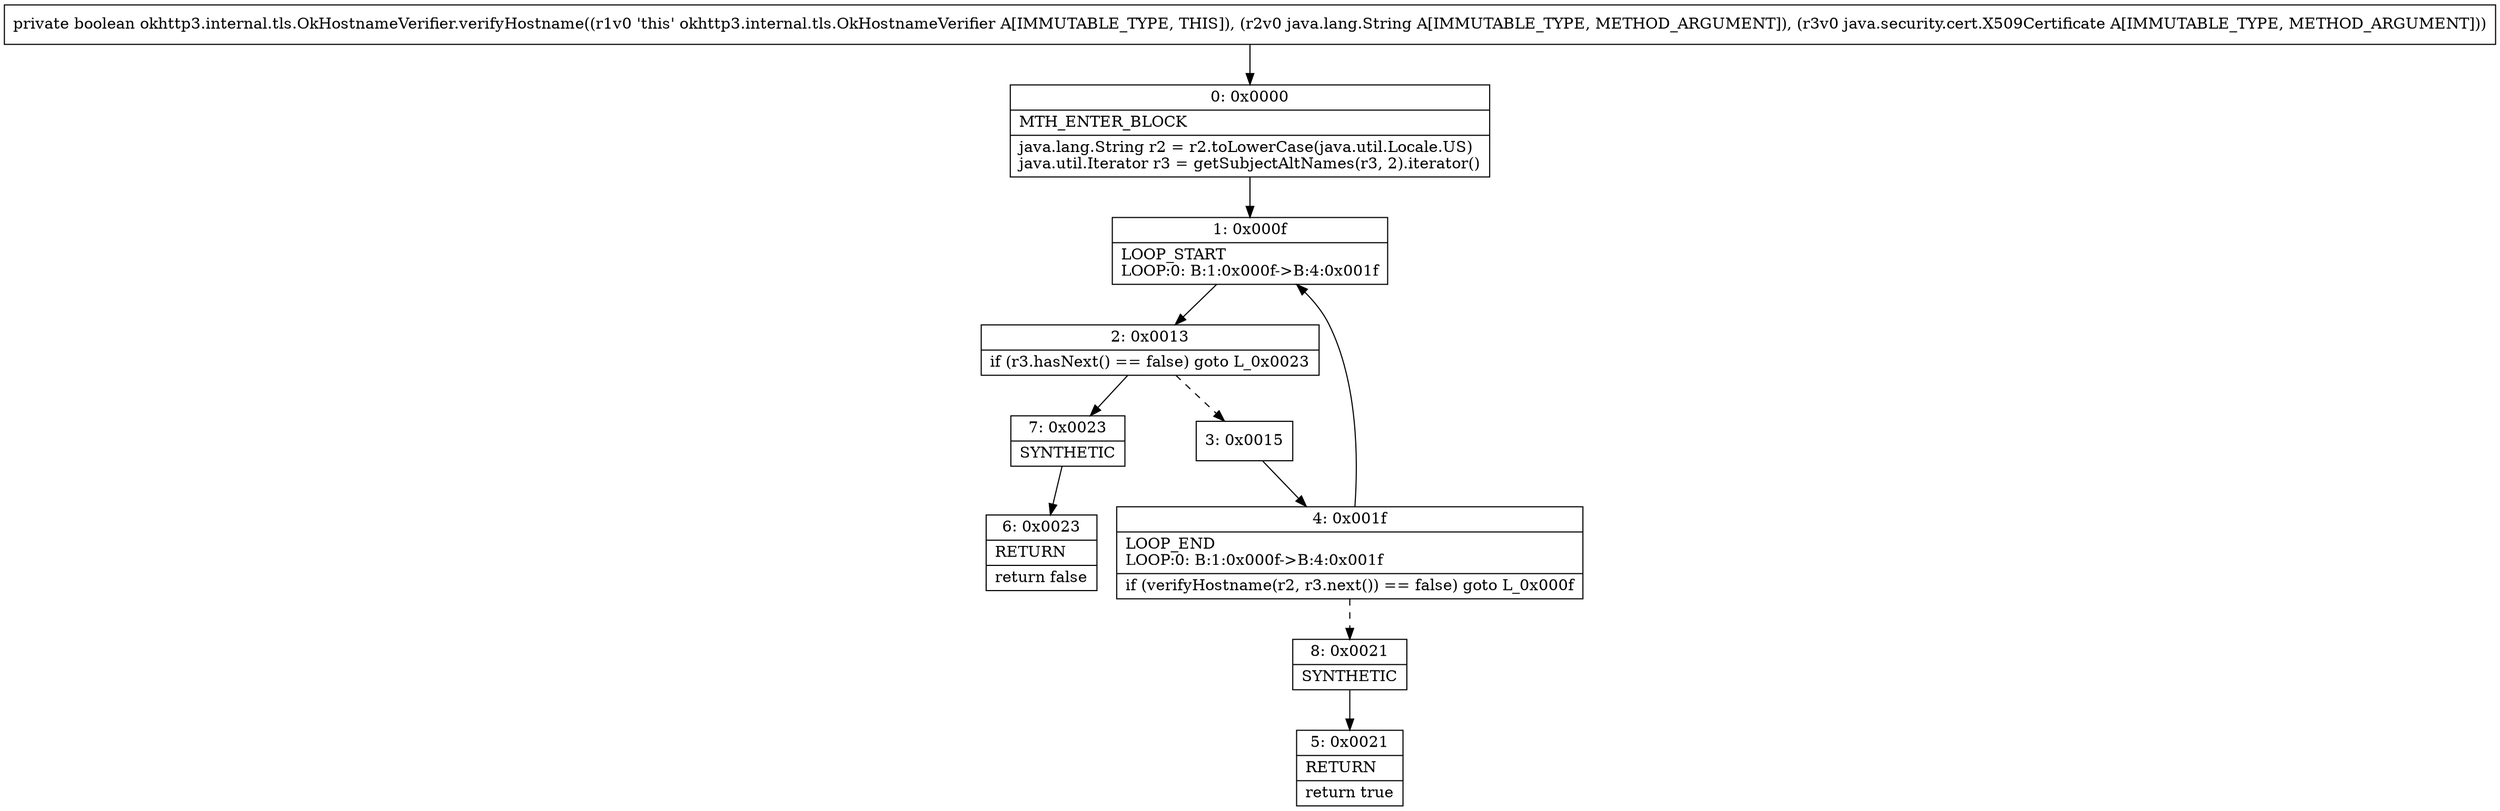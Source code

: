 digraph "CFG forokhttp3.internal.tls.OkHostnameVerifier.verifyHostname(Ljava\/lang\/String;Ljava\/security\/cert\/X509Certificate;)Z" {
Node_0 [shape=record,label="{0\:\ 0x0000|MTH_ENTER_BLOCK\l|java.lang.String r2 = r2.toLowerCase(java.util.Locale.US)\ljava.util.Iterator r3 = getSubjectAltNames(r3, 2).iterator()\l}"];
Node_1 [shape=record,label="{1\:\ 0x000f|LOOP_START\lLOOP:0: B:1:0x000f\-\>B:4:0x001f\l}"];
Node_2 [shape=record,label="{2\:\ 0x0013|if (r3.hasNext() == false) goto L_0x0023\l}"];
Node_3 [shape=record,label="{3\:\ 0x0015}"];
Node_4 [shape=record,label="{4\:\ 0x001f|LOOP_END\lLOOP:0: B:1:0x000f\-\>B:4:0x001f\l|if (verifyHostname(r2, r3.next()) == false) goto L_0x000f\l}"];
Node_5 [shape=record,label="{5\:\ 0x0021|RETURN\l|return true\l}"];
Node_6 [shape=record,label="{6\:\ 0x0023|RETURN\l|return false\l}"];
Node_7 [shape=record,label="{7\:\ 0x0023|SYNTHETIC\l}"];
Node_8 [shape=record,label="{8\:\ 0x0021|SYNTHETIC\l}"];
MethodNode[shape=record,label="{private boolean okhttp3.internal.tls.OkHostnameVerifier.verifyHostname((r1v0 'this' okhttp3.internal.tls.OkHostnameVerifier A[IMMUTABLE_TYPE, THIS]), (r2v0 java.lang.String A[IMMUTABLE_TYPE, METHOD_ARGUMENT]), (r3v0 java.security.cert.X509Certificate A[IMMUTABLE_TYPE, METHOD_ARGUMENT])) }"];
MethodNode -> Node_0;
Node_0 -> Node_1;
Node_1 -> Node_2;
Node_2 -> Node_3[style=dashed];
Node_2 -> Node_7;
Node_3 -> Node_4;
Node_4 -> Node_1;
Node_4 -> Node_8[style=dashed];
Node_7 -> Node_6;
Node_8 -> Node_5;
}

